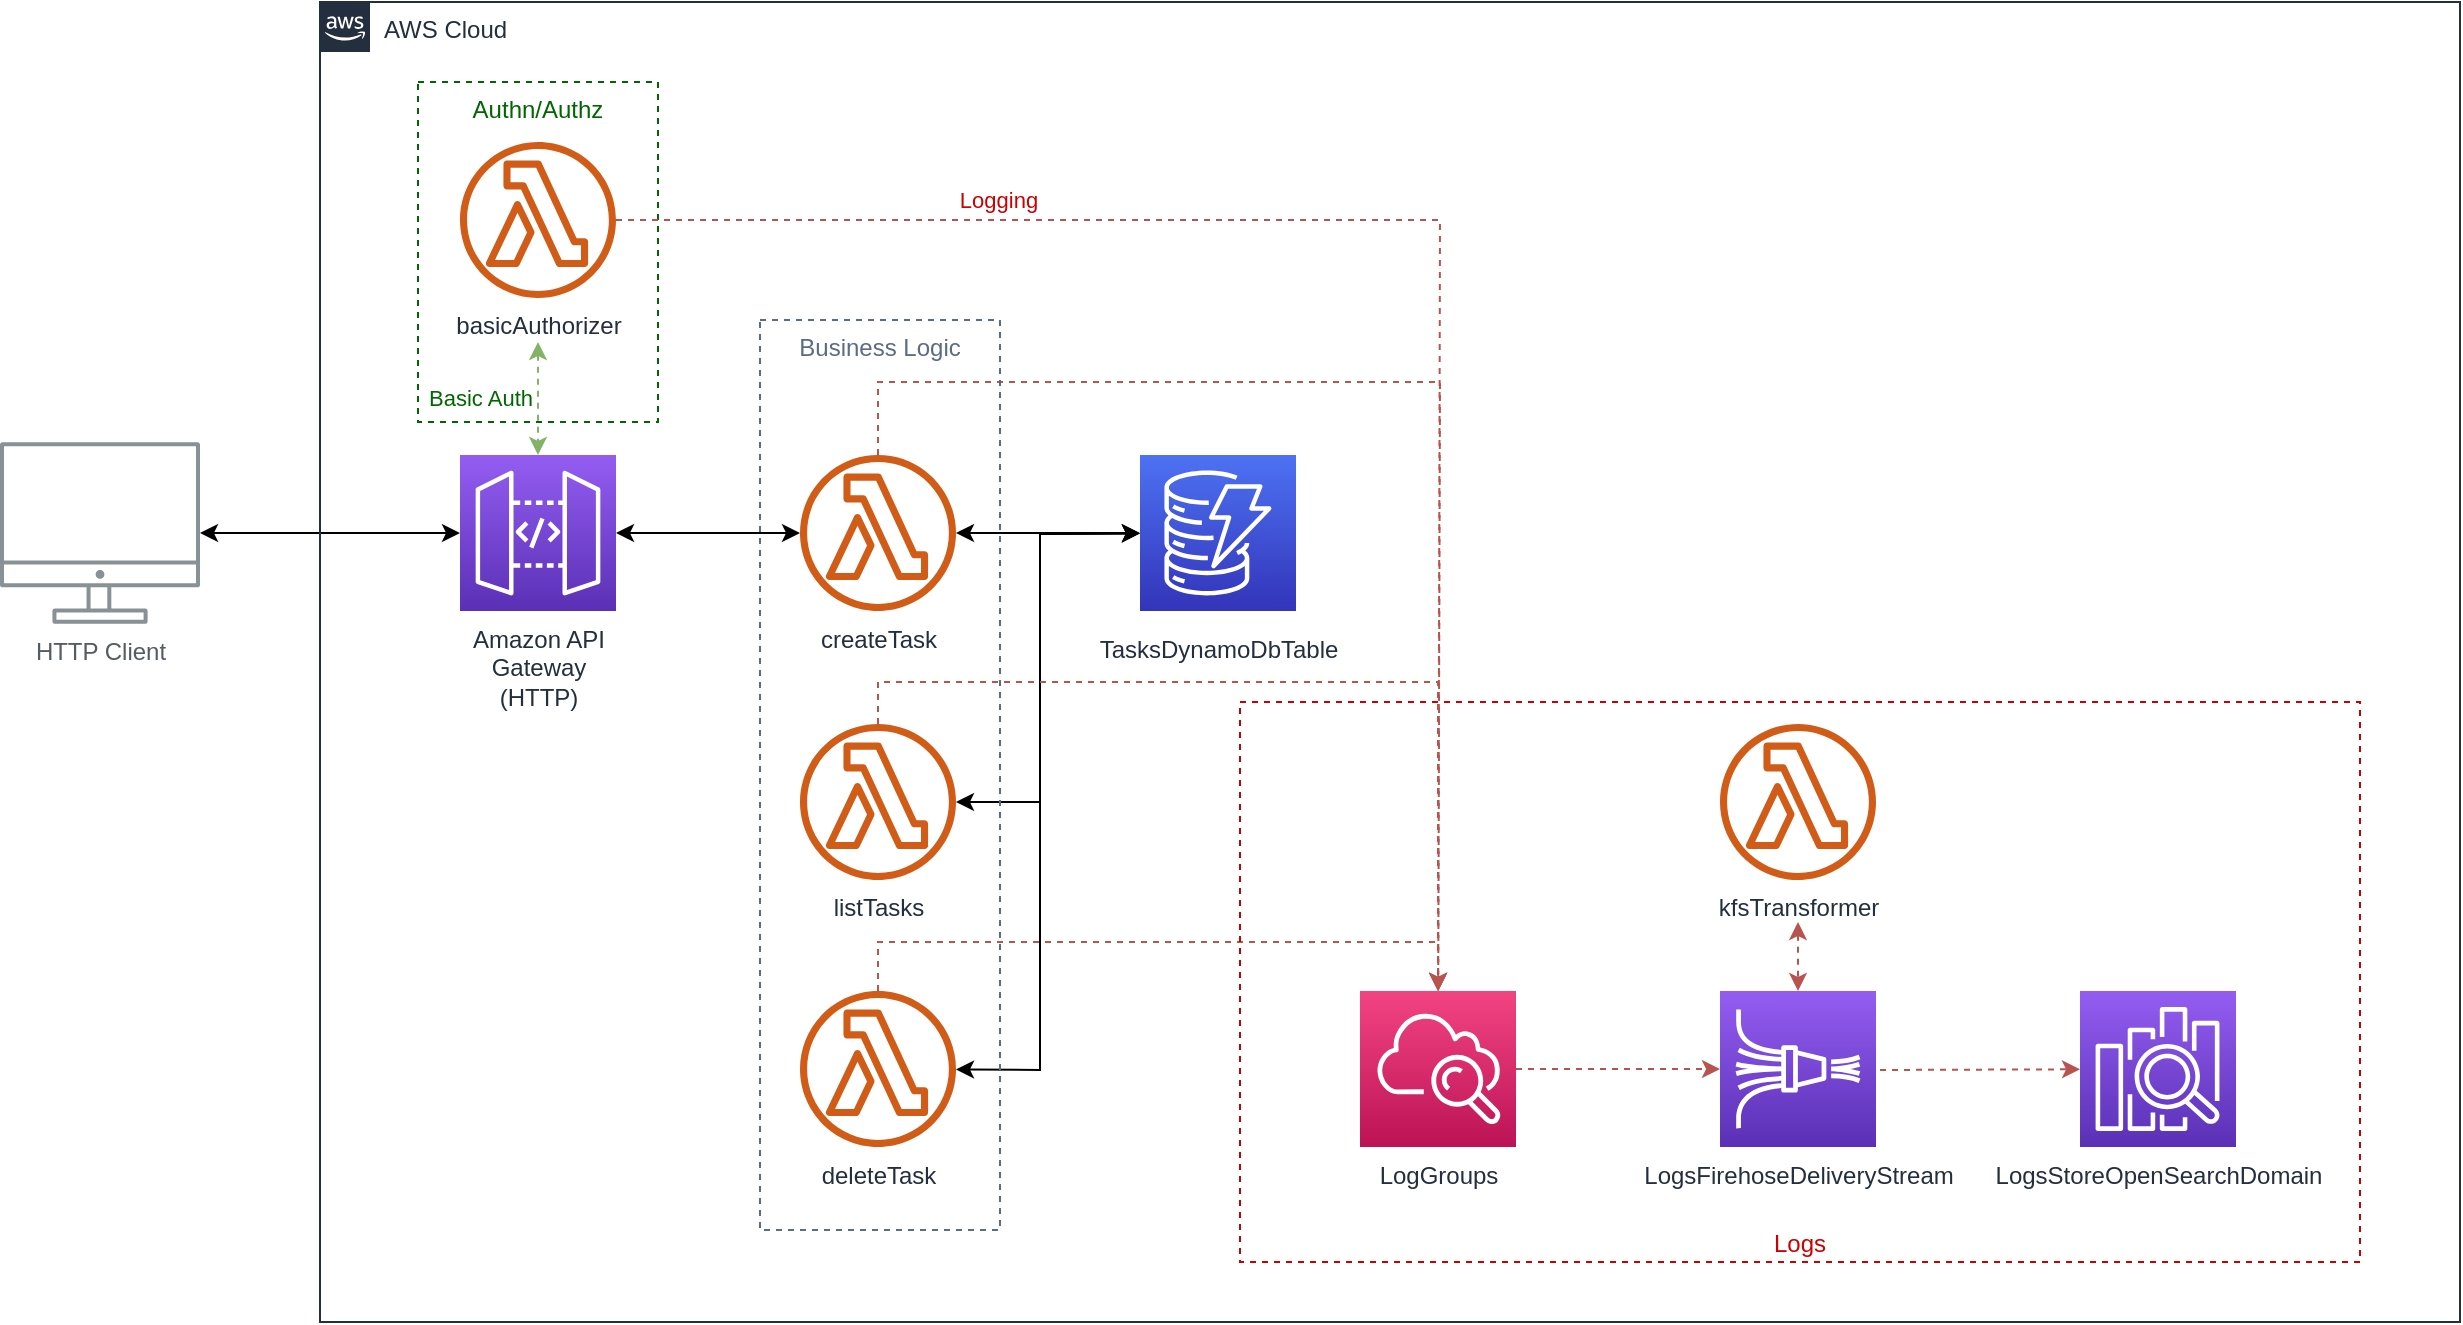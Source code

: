 <mxfile version="17.1.2" type="device"><diagram id="Ht1M8jgEwFfnCIfOTk4-" name="architecture"><mxGraphModel dx="2946" dy="1161" grid="1" gridSize="10" guides="1" tooltips="1" connect="1" arrows="1" fold="1" page="1" pageScale="1" pageWidth="1169" pageHeight="827" math="0" shadow="0"><root><mxCell id="0"/><mxCell id="1" parent="0"/><mxCell id="UEzPUAAOIrF-is8g5C7q-137" value="" style="edgeStyle=orthogonalEdgeStyle;rounded=0;orthogonalLoop=1;jettySize=auto;html=1;startArrow=none;startFill=0;endArrow=open;endFill=0;strokeWidth=2;strokeColor=#808080;" parent="1" source="UEzPUAAOIrF-is8g5C7q-117" edge="1"><mxGeometry relative="1" as="geometry"><mxPoint x="930.5" y="162.5" as="targetPoint"/></mxGeometry></mxCell><mxCell id="UEzPUAAOIrF-is8g5C7q-109" value="HTTP Client" style="outlineConnect=0;gradientColor=none;fontColor=#545B64;strokeColor=none;fillColor=#879196;dashed=0;verticalLabelPosition=bottom;verticalAlign=top;align=center;html=1;fontSize=12;fontStyle=0;aspect=fixed;shape=mxgraph.aws4.illustration_desktop;pointerEvents=1;labelBackgroundColor=#ffffff;" parent="1" vertex="1"><mxGeometry x="190" y="340" width="100" height="91" as="geometry"/></mxCell><mxCell id="UEzPUAAOIrF-is8g5C7q-114" value="Amazon API&lt;br&gt;Gateway&lt;br&gt;(HTTP)" style="outlineConnect=0;fontColor=#232F3E;gradientColor=#945DF2;gradientDirection=north;fillColor=#5A30B5;strokeColor=#ffffff;dashed=0;verticalLabelPosition=bottom;verticalAlign=top;align=center;html=1;fontSize=12;fontStyle=0;aspect=fixed;shape=mxgraph.aws4.resourceIcon;resIcon=mxgraph.aws4.api_gateway;labelBackgroundColor=#ffffff;" parent="1" vertex="1"><mxGeometry x="420" y="346.5" width="78" height="78" as="geometry"/></mxCell><mxCell id="UEzPUAAOIrF-is8g5C7q-115" value="createTask" style="outlineConnect=0;fontColor=#232F3E;gradientColor=none;fillColor=#D05C17;strokeColor=none;dashed=0;verticalLabelPosition=bottom;verticalAlign=top;align=center;html=1;fontSize=12;fontStyle=0;aspect=fixed;pointerEvents=1;shape=mxgraph.aws4.lambda_function;labelBackgroundColor=#ffffff;" parent="1" vertex="1"><mxGeometry x="590" y="346.5" width="78" height="78" as="geometry"/></mxCell><mxCell id="UEzPUAAOIrF-is8g5C7q-120" value="LogsStoreOpenSearchDomain" style="outlineConnect=0;fontColor=#232F3E;gradientColor=#945DF2;gradientDirection=north;fillColor=#5A30B5;strokeColor=#ffffff;dashed=0;verticalLabelPosition=bottom;verticalAlign=top;align=center;html=1;fontSize=12;fontStyle=0;aspect=fixed;shape=mxgraph.aws4.resourceIcon;resIcon=mxgraph.aws4.elasticsearch_service;labelBackgroundColor=#ffffff;" parent="1" vertex="1"><mxGeometry x="1230.0" y="614.5" width="78" height="78" as="geometry"/></mxCell><mxCell id="UEzPUAAOIrF-is8g5C7q-121" value="LogGroups" style="outlineConnect=0;fontColor=#232F3E;gradientColor=#F34482;gradientDirection=north;fillColor=#BC1356;strokeColor=#ffffff;dashed=0;verticalLabelPosition=bottom;verticalAlign=top;align=center;html=1;fontSize=12;fontStyle=0;aspect=fixed;shape=mxgraph.aws4.resourceIcon;resIcon=mxgraph.aws4.cloudwatch;labelBackgroundColor=#ffffff;" parent="1" vertex="1"><mxGeometry x="870.0" y="614.5" width="78" height="78" as="geometry"/></mxCell><mxCell id="zI4LkesDgu73gvVYRHqr-1" value="listTasks" style="outlineConnect=0;fontColor=#232F3E;gradientColor=none;fillColor=#D05C17;strokeColor=none;dashed=0;verticalLabelPosition=bottom;verticalAlign=top;align=center;html=1;fontSize=12;fontStyle=0;aspect=fixed;pointerEvents=1;shape=mxgraph.aws4.lambda_function;labelBackgroundColor=#ffffff;" vertex="1" parent="1"><mxGeometry x="590" y="481" width="78" height="78" as="geometry"/></mxCell><mxCell id="zI4LkesDgu73gvVYRHqr-2" value="deleteTask" style="outlineConnect=0;fontColor=#232F3E;gradientColor=none;fillColor=#D05C17;strokeColor=none;dashed=0;verticalLabelPosition=bottom;verticalAlign=top;align=center;html=1;fontSize=12;fontStyle=0;aspect=fixed;pointerEvents=1;shape=mxgraph.aws4.lambda_function;labelBackgroundColor=#ffffff;" vertex="1" parent="1"><mxGeometry x="590" y="614.5" width="78" height="78" as="geometry"/></mxCell><mxCell id="zI4LkesDgu73gvVYRHqr-3" value="basicAuthorizer" style="outlineConnect=0;fontColor=#232F3E;gradientColor=none;fillColor=#D05C17;strokeColor=none;dashed=0;verticalLabelPosition=bottom;verticalAlign=top;align=center;html=1;fontSize=12;fontStyle=0;aspect=fixed;pointerEvents=1;shape=mxgraph.aws4.lambda_function;labelBackgroundColor=#ffffff;" vertex="1" parent="1"><mxGeometry x="420" y="190" width="78" height="78" as="geometry"/></mxCell><mxCell id="zI4LkesDgu73gvVYRHqr-4" value="" style="endArrow=classic;startArrow=classic;html=1;rounded=0;" edge="1" parent="1" source="UEzPUAAOIrF-is8g5C7q-109" target="UEzPUAAOIrF-is8g5C7q-114"><mxGeometry width="50" height="50" relative="1" as="geometry"><mxPoint x="560" y="470" as="sourcePoint"/><mxPoint x="610" y="420" as="targetPoint"/></mxGeometry></mxCell><mxCell id="zI4LkesDgu73gvVYRHqr-5" value="LogsFirehoseDeliveryStream" style="sketch=0;points=[[0,0,0],[0.25,0,0],[0.5,0,0],[0.75,0,0],[1,0,0],[0,1,0],[0.25,1,0],[0.5,1,0],[0.75,1,0],[1,1,0],[0,0.25,0],[0,0.5,0],[0,0.75,0],[1,0.25,0],[1,0.5,0],[1,0.75,0]];outlineConnect=0;fontColor=#232F3E;gradientColor=#945DF2;gradientDirection=north;fillColor=#5A30B5;strokeColor=#ffffff;dashed=0;verticalLabelPosition=bottom;verticalAlign=top;align=center;html=1;fontSize=12;fontStyle=0;aspect=fixed;shape=mxgraph.aws4.resourceIcon;resIcon=mxgraph.aws4.kinesis_data_firehose;" vertex="1" parent="1"><mxGeometry x="1050" y="614.5" width="78" height="78" as="geometry"/></mxCell><mxCell id="zI4LkesDgu73gvVYRHqr-10" value="Authn/Authz" style="fillColor=none;strokeColor=#006600;dashed=1;verticalAlign=top;fontStyle=0;fontColor=#006600;" vertex="1" parent="1"><mxGeometry x="399" y="160" width="120" height="170" as="geometry"/></mxCell><mxCell id="zI4LkesDgu73gvVYRHqr-12" value="" style="endArrow=classic;startArrow=classic;html=1;rounded=0;" edge="1" parent="1" source="UEzPUAAOIrF-is8g5C7q-114" target="UEzPUAAOIrF-is8g5C7q-115"><mxGeometry width="50" height="50" relative="1" as="geometry"><mxPoint x="200" y="395.5" as="sourcePoint"/><mxPoint x="430" y="395.5" as="targetPoint"/></mxGeometry></mxCell><mxCell id="zI4LkesDgu73gvVYRHqr-13" value="" style="endArrow=classic;startArrow=classic;html=1;rounded=0;" edge="1" parent="1" source="UEzPUAAOIrF-is8g5C7q-115" target="UEzPUAAOIrF-is8g5C7q-119"><mxGeometry width="50" height="50" relative="1" as="geometry"><mxPoint x="508" y="395.5" as="sourcePoint"/><mxPoint x="590.501" y="395.5" as="targetPoint"/></mxGeometry></mxCell><mxCell id="UEzPUAAOIrF-is8g5C7q-119" value="TasksDynamoDbTable" style="outlineConnect=0;fontColor=#232F3E;gradientColor=#4D72F3;gradientDirection=north;fillColor=#3334B9;strokeColor=#ffffff;dashed=0;verticalLabelPosition=bottom;verticalAlign=top;align=center;html=1;fontSize=12;fontStyle=0;aspect=fixed;shape=mxgraph.aws4.resourceIcon;resIcon=mxgraph.aws4.dynamodb;labelBackgroundColor=#ffffff;spacingTop=5;" parent="1" vertex="1"><mxGeometry x="760.0" y="346.5" width="78" height="78" as="geometry"/></mxCell><mxCell id="zI4LkesDgu73gvVYRHqr-14" value="" style="endArrow=classic;startArrow=classic;html=1;rounded=0;" edge="1" parent="1" source="zI4LkesDgu73gvVYRHqr-1" target="UEzPUAAOIrF-is8g5C7q-119"><mxGeometry width="50" height="50" relative="1" as="geometry"><mxPoint x="668.499" y="394.088" as="sourcePoint"/><mxPoint x="770" y="390.412" as="targetPoint"/><Array as="points"><mxPoint x="710" y="520"/><mxPoint x="710" y="386"/></Array></mxGeometry></mxCell><mxCell id="zI4LkesDgu73gvVYRHqr-15" value="" style="endArrow=classic;startArrow=classic;html=1;rounded=0;" edge="1" parent="1" source="zI4LkesDgu73gvVYRHqr-2" target="UEzPUAAOIrF-is8g5C7q-119"><mxGeometry width="50" height="50" relative="1" as="geometry"><mxPoint x="668.499" y="499.366" as="sourcePoint"/><mxPoint x="770" y="419.635" as="targetPoint"/><Array as="points"><mxPoint x="710" y="654"/><mxPoint x="710" y="386"/></Array></mxGeometry></mxCell><mxCell id="zI4LkesDgu73gvVYRHqr-16" value="" style="endArrow=classic;startArrow=none;html=1;rounded=0;fillColor=#f8cecc;strokeColor=#b85450;dashed=1;startFill=0;" edge="1" parent="1" source="zI4LkesDgu73gvVYRHqr-2" target="UEzPUAAOIrF-is8g5C7q-121"><mxGeometry width="50" height="50" relative="1" as="geometry"><mxPoint x="654.598" y="624.5" as="sourcePoint"/><mxPoint x="780" y="429.635" as="targetPoint"/><Array as="points"><mxPoint x="629" y="590"/><mxPoint x="909" y="590"/></Array></mxGeometry></mxCell><mxCell id="zI4LkesDgu73gvVYRHqr-18" value="" style="endArrow=classic;startArrow=none;html=1;rounded=0;fillColor=#f8cecc;strokeColor=#b85450;dashed=1;startFill=0;" edge="1" parent="1" source="UEzPUAAOIrF-is8g5C7q-115" target="UEzPUAAOIrF-is8g5C7q-121"><mxGeometry width="50" height="50" relative="1" as="geometry"><mxPoint x="674.598" y="644.5" as="sourcePoint"/><mxPoint x="830" y="667.682" as="targetPoint"/><Array as="points"><mxPoint x="629" y="310"/><mxPoint x="910" y="310"/></Array></mxGeometry></mxCell><mxCell id="zI4LkesDgu73gvVYRHqr-19" value="" style="endArrow=classic;startArrow=none;html=1;rounded=0;fillColor=#f8cecc;strokeColor=#b85450;dashed=1;startFill=0;" edge="1" parent="1" source="zI4LkesDgu73gvVYRHqr-3" target="UEzPUAAOIrF-is8g5C7q-121"><mxGeometry width="50" height="50" relative="1" as="geometry"><mxPoint x="684.598" y="654.5" as="sourcePoint"/><mxPoint x="840" y="677.682" as="targetPoint"/><Array as="points"><mxPoint x="910" y="229"/></Array></mxGeometry></mxCell><mxCell id="zI4LkesDgu73gvVYRHqr-20" value="" style="endArrow=classic;startArrow=none;html=1;rounded=0;fillColor=#f8cecc;strokeColor=#b85450;dashed=1;startFill=0;" edge="1" parent="1" source="zI4LkesDgu73gvVYRHqr-1" target="UEzPUAAOIrF-is8g5C7q-121"><mxGeometry width="50" height="50" relative="1" as="geometry"><mxPoint x="664.598" y="634.5" as="sourcePoint"/><mxPoint x="880" y="697.579" as="targetPoint"/><Array as="points"><mxPoint x="629" y="460"/><mxPoint x="909" y="460"/></Array></mxGeometry></mxCell><mxCell id="zI4LkesDgu73gvVYRHqr-22" value="Logging" style="edgeLabel;html=1;align=center;verticalAlign=middle;resizable=0;points=[];fontColor=#CC0000;" vertex="1" connectable="0" parent="zI4LkesDgu73gvVYRHqr-20"><mxGeometry x="0.643" y="-1" relative="1" as="geometry"><mxPoint x="-219" y="-314" as="offset"/></mxGeometry></mxCell><mxCell id="zI4LkesDgu73gvVYRHqr-23" value="" style="endArrow=classic;startArrow=classic;html=1;rounded=0;fillColor=#d5e8d4;strokeColor=#82b366;dashed=1;" edge="1" parent="1" target="UEzPUAAOIrF-is8g5C7q-114"><mxGeometry width="50" height="50" relative="1" as="geometry"><mxPoint x="459" y="290" as="sourcePoint"/><mxPoint x="600.001" y="395.5" as="targetPoint"/></mxGeometry></mxCell><mxCell id="zI4LkesDgu73gvVYRHqr-24" value="Basic Auth" style="edgeLabel;html=1;align=center;verticalAlign=middle;resizable=0;points=[];fontColor=#006600;" vertex="1" connectable="0" parent="zI4LkesDgu73gvVYRHqr-23"><mxGeometry x="-0.292" y="-2" relative="1" as="geometry"><mxPoint x="-27" y="8" as="offset"/></mxGeometry></mxCell><mxCell id="zI4LkesDgu73gvVYRHqr-6" value="kfsTransformer" style="outlineConnect=0;fontColor=#232F3E;gradientColor=none;fillColor=#D05C17;strokeColor=none;dashed=0;verticalLabelPosition=bottom;verticalAlign=top;align=center;html=1;fontSize=12;fontStyle=0;aspect=fixed;pointerEvents=1;shape=mxgraph.aws4.lambda_function;labelBackgroundColor=#ffffff;" vertex="1" parent="1"><mxGeometry x="1050" y="481" width="78" height="78" as="geometry"/></mxCell><mxCell id="zI4LkesDgu73gvVYRHqr-25" value="" style="endArrow=classic;startArrow=none;html=1;rounded=0;fillColor=#f8cecc;strokeColor=#b85450;dashed=1;startFill=0;entryX=0;entryY=0.5;entryDx=0;entryDy=0;entryPerimeter=0;" edge="1" parent="1" source="UEzPUAAOIrF-is8g5C7q-121" target="zI4LkesDgu73gvVYRHqr-5"><mxGeometry width="50" height="50" relative="1" as="geometry"><mxPoint x="700" y="874.5" as="sourcePoint"/><mxPoint x="980" y="874.5" as="targetPoint"/><Array as="points"/></mxGeometry></mxCell><mxCell id="zI4LkesDgu73gvVYRHqr-26" value="" style="endArrow=classic;startArrow=none;html=1;rounded=0;fillColor=#f8cecc;strokeColor=#b85450;dashed=1;startFill=0;" edge="1" parent="1" target="UEzPUAAOIrF-is8g5C7q-120"><mxGeometry width="50" height="50" relative="1" as="geometry"><mxPoint x="1130" y="654" as="sourcePoint"/><mxPoint x="1060" y="663.5" as="targetPoint"/><Array as="points"/></mxGeometry></mxCell><mxCell id="zI4LkesDgu73gvVYRHqr-27" value="" style="endArrow=classic;startArrow=classic;html=1;rounded=0;fillColor=#f8cecc;strokeColor=#b85450;dashed=1;startFill=1;" edge="1" parent="1" target="zI4LkesDgu73gvVYRHqr-5"><mxGeometry width="50" height="50" relative="1" as="geometry"><mxPoint x="1089" y="580" as="sourcePoint"/><mxPoint x="1060" y="663.5" as="targetPoint"/><Array as="points"/></mxGeometry></mxCell><mxCell id="zI4LkesDgu73gvVYRHqr-7" value="AWS Cloud" style="points=[[0,0],[0.25,0],[0.5,0],[0.75,0],[1,0],[1,0.25],[1,0.5],[1,0.75],[1,1],[0.75,1],[0.5,1],[0.25,1],[0,1],[0,0.75],[0,0.5],[0,0.25]];outlineConnect=0;gradientColor=none;html=1;whiteSpace=wrap;fontSize=12;fontStyle=0;container=1;pointerEvents=0;collapsible=0;recursiveResize=0;shape=mxgraph.aws4.group;grIcon=mxgraph.aws4.group_aws_cloud_alt;strokeColor=#232F3E;fillColor=none;verticalAlign=top;align=left;spacingLeft=30;fontColor=#232F3E;dashed=0;" vertex="1" parent="1"><mxGeometry x="350" y="120" width="1070" height="660" as="geometry"/></mxCell><mxCell id="zI4LkesDgu73gvVYRHqr-8" value="Business Logic" style="fillColor=none;strokeColor=#5A6C86;dashed=1;verticalAlign=top;fontStyle=0;fontColor=#5A6C86;" vertex="1" parent="zI4LkesDgu73gvVYRHqr-7"><mxGeometry x="220" y="159" width="120" height="455" as="geometry"/></mxCell><mxCell id="zI4LkesDgu73gvVYRHqr-28" value="Logs" style="fillColor=none;strokeColor=#CC0000;dashed=1;verticalAlign=bottom;fontStyle=0;fontColor=#CC0000;" vertex="1" parent="zI4LkesDgu73gvVYRHqr-7"><mxGeometry x="460" y="350" width="560" height="280" as="geometry"/></mxCell></root></mxGraphModel></diagram></mxfile>
